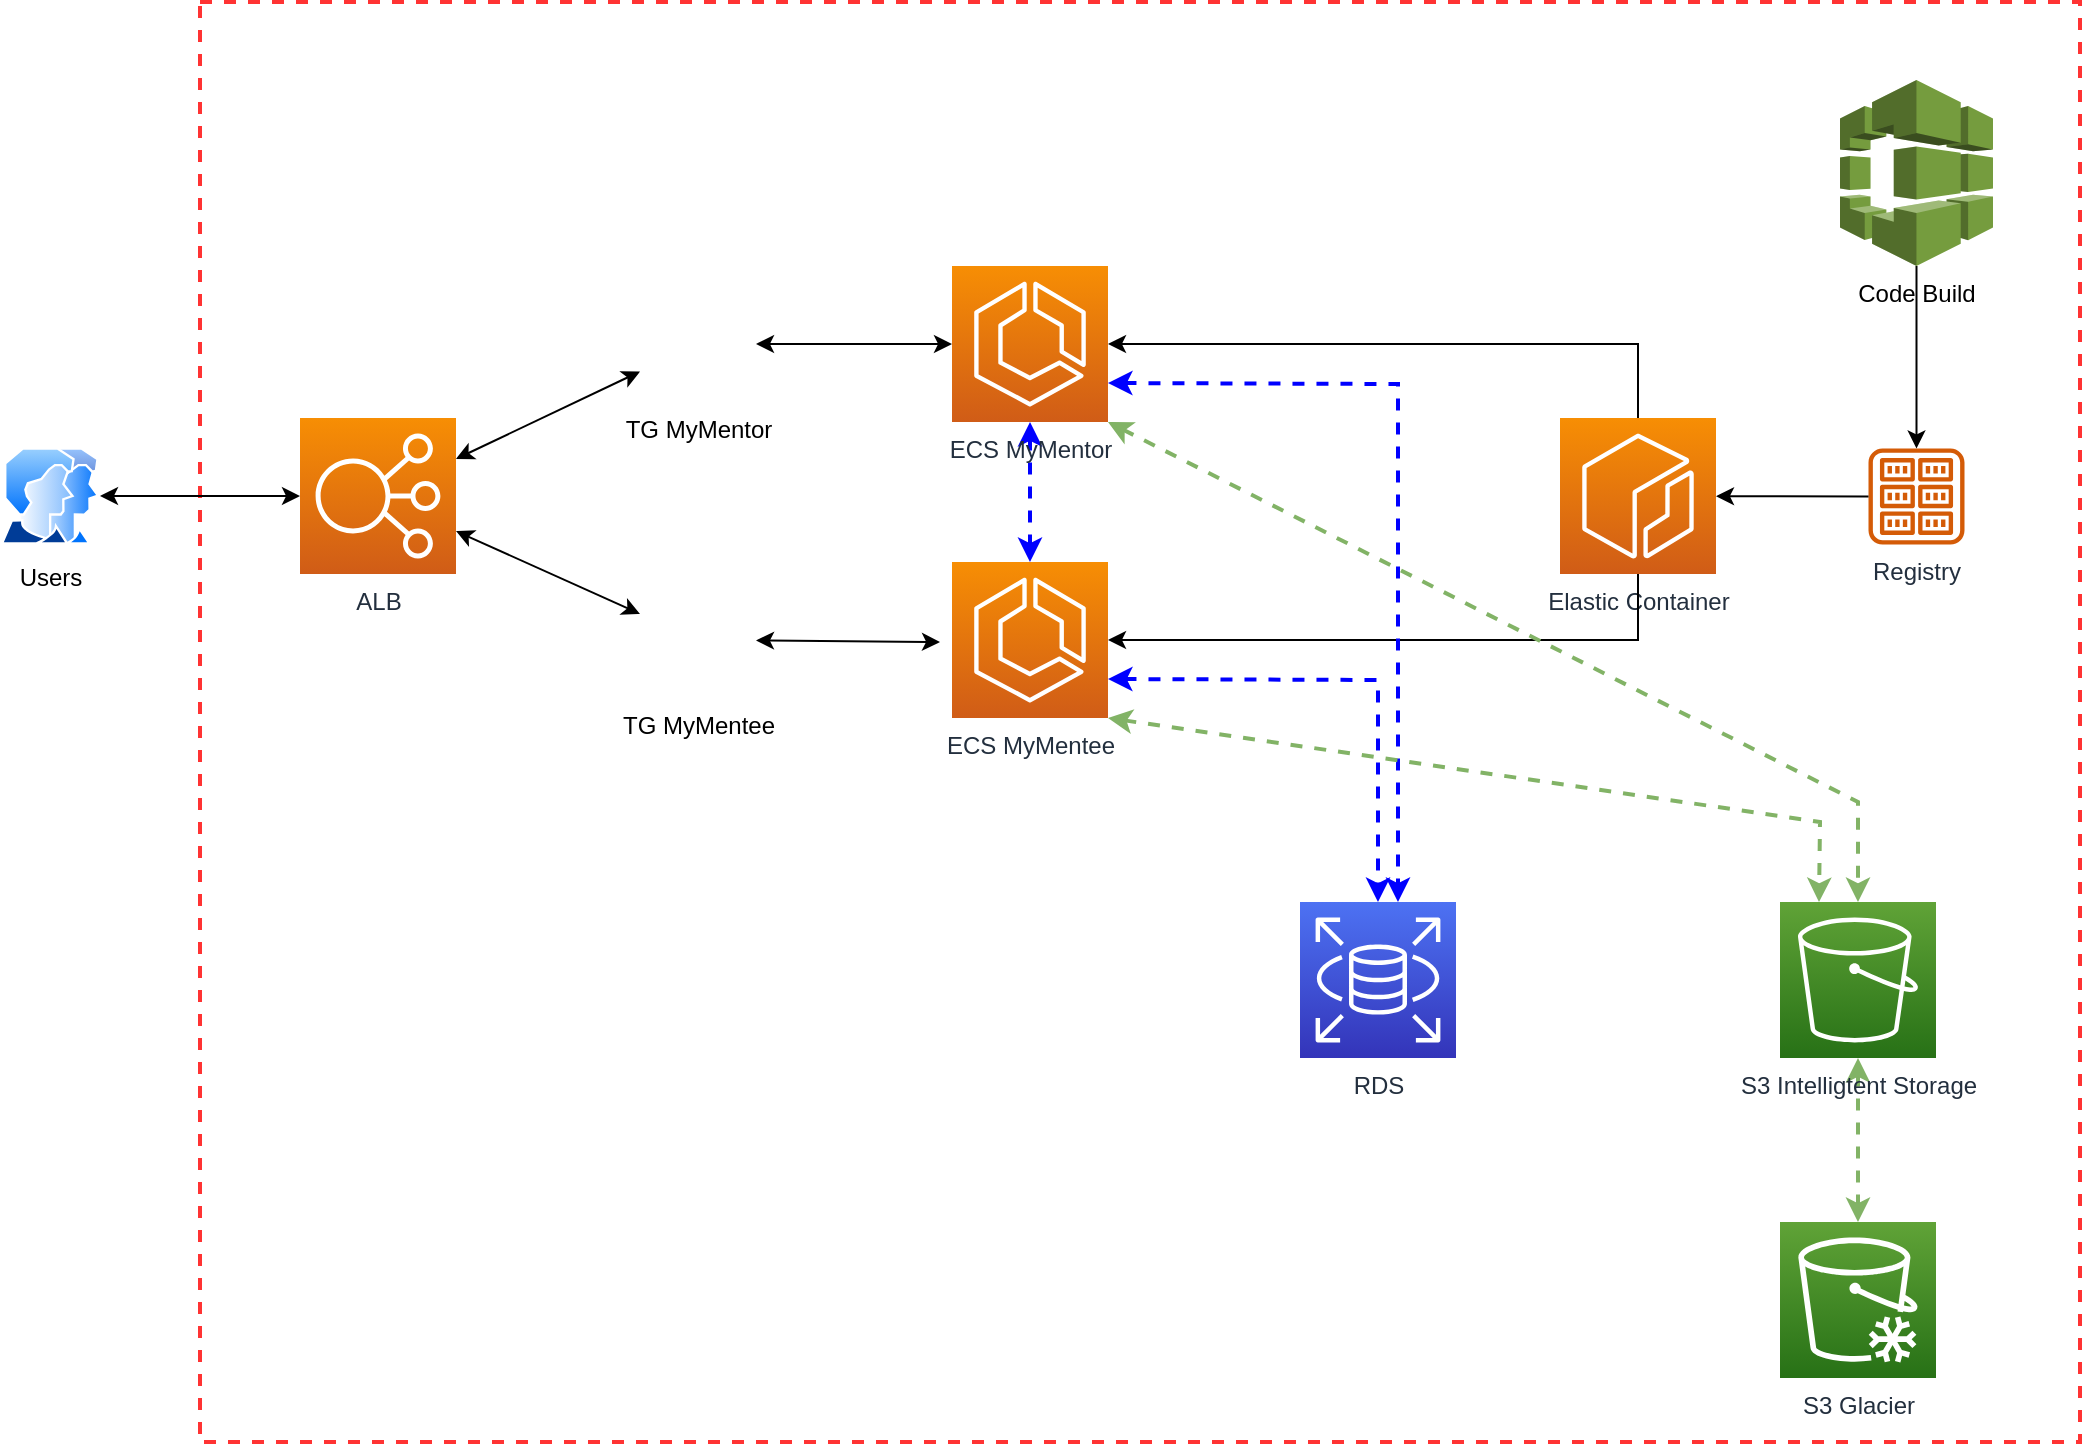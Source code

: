 <mxfile version="16.1.0" type="device"><diagram id="Ht1M8jgEwFfnCIfOTk4-" name="Page-1"><mxGraphModel dx="1384" dy="715" grid="1" gridSize="10" guides="1" tooltips="1" connect="1" arrows="1" fold="1" page="1" pageScale="1" pageWidth="1169" pageHeight="827" math="0" shadow="0"><root><mxCell id="0"/><mxCell id="1" parent="0"/><mxCell id="7U3oCb1K3WaN6vHThKJk-41" value="" style="rounded=0;whiteSpace=wrap;html=1;strokeColor=#FF3333;dashed=1;strokeWidth=2;" vertex="1" parent="1"><mxGeometry x="180" y="60" width="940" height="720" as="geometry"/></mxCell><mxCell id="7U3oCb1K3WaN6vHThKJk-6" value="&lt;div&gt;RDS&lt;/div&gt;" style="sketch=0;points=[[0,0,0],[0.25,0,0],[0.5,0,0],[0.75,0,0],[1,0,0],[0,1,0],[0.25,1,0],[0.5,1,0],[0.75,1,0],[1,1,0],[0,0.25,0],[0,0.5,0],[0,0.75,0],[1,0.25,0],[1,0.5,0],[1,0.75,0]];outlineConnect=0;fontColor=#232F3E;gradientColor=#4D72F3;gradientDirection=north;fillColor=#3334B9;strokeColor=#ffffff;dashed=0;verticalLabelPosition=bottom;verticalAlign=top;align=center;html=1;fontSize=12;fontStyle=0;aspect=fixed;shape=mxgraph.aws4.resourceIcon;resIcon=mxgraph.aws4.rds;" vertex="1" parent="1"><mxGeometry x="730" y="510" width="78" height="78" as="geometry"/></mxCell><mxCell id="7U3oCb1K3WaN6vHThKJk-8" value="ALB" style="sketch=0;points=[[0,0,0],[0.25,0,0],[0.5,0,0],[0.75,0,0],[1,0,0],[0,1,0],[0.25,1,0],[0.5,1,0],[0.75,1,0],[1,1,0],[0,0.25,0],[0,0.5,0],[0,0.75,0],[1,0.25,0],[1,0.5,0],[1,0.75,0]];outlineConnect=0;fontColor=#232F3E;gradientColor=#F78E04;gradientDirection=north;fillColor=#D05C17;strokeColor=#ffffff;dashed=0;verticalLabelPosition=bottom;verticalAlign=top;align=center;html=1;fontSize=12;fontStyle=0;aspect=fixed;shape=mxgraph.aws4.resourceIcon;resIcon=mxgraph.aws4.elastic_load_balancing;" vertex="1" parent="1"><mxGeometry x="230" y="268" width="78" height="78" as="geometry"/></mxCell><mxCell id="7U3oCb1K3WaN6vHThKJk-40" value="" style="edgeStyle=elbowEdgeStyle;rounded=0;orthogonalLoop=1;jettySize=auto;html=1;dashed=1;startArrow=classic;startFill=1;strokeColor=#0000FF;strokeWidth=2;" edge="1" parent="1" source="7U3oCb1K3WaN6vHThKJk-12" target="7U3oCb1K3WaN6vHThKJk-19"><mxGeometry relative="1" as="geometry"/></mxCell><mxCell id="7U3oCb1K3WaN6vHThKJk-12" value="ECS MyMentor" style="sketch=0;points=[[0,0,0],[0.25,0,0],[0.5,0,0],[0.75,0,0],[1,0,0],[0,1,0],[0.25,1,0],[0.5,1,0],[0.75,1,0],[1,1,0],[0,0.25,0],[0,0.5,0],[0,0.75,0],[1,0.25,0],[1,0.5,0],[1,0.75,0]];outlineConnect=0;fontColor=#232F3E;gradientColor=#F78E04;gradientDirection=north;fillColor=#D05C17;strokeColor=#ffffff;dashed=0;verticalLabelPosition=bottom;verticalAlign=top;align=center;html=1;fontSize=12;fontStyle=0;aspect=fixed;shape=mxgraph.aws4.resourceIcon;resIcon=mxgraph.aws4.ecs;" vertex="1" parent="1"><mxGeometry x="556" y="192" width="78" height="78" as="geometry"/></mxCell><mxCell id="7U3oCb1K3WaN6vHThKJk-13" value="Elastic Container" style="sketch=0;points=[[0,0,0],[0.25,0,0],[0.5,0,0],[0.75,0,0],[1,0,0],[0,1,0],[0.25,1,0],[0.5,1,0],[0.75,1,0],[1,1,0],[0,0.25,0],[0,0.5,0],[0,0.75,0],[1,0.25,0],[1,0.5,0],[1,0.75,0]];outlineConnect=0;fontColor=#232F3E;gradientColor=#F78E04;gradientDirection=north;fillColor=#D05C17;strokeColor=#ffffff;dashed=0;verticalLabelPosition=bottom;verticalAlign=top;align=center;html=1;fontSize=12;fontStyle=0;aspect=fixed;shape=mxgraph.aws4.resourceIcon;resIcon=mxgraph.aws4.ecr;" vertex="1" parent="1"><mxGeometry x="860" y="268" width="78" height="78" as="geometry"/></mxCell><mxCell id="7U3oCb1K3WaN6vHThKJk-14" value="Registry" style="sketch=0;outlineConnect=0;fontColor=#232F3E;gradientColor=none;fillColor=#D45B07;strokeColor=none;dashed=0;verticalLabelPosition=bottom;verticalAlign=top;align=center;html=1;fontSize=12;fontStyle=0;aspect=fixed;pointerEvents=1;shape=mxgraph.aws4.registry;" vertex="1" parent="1"><mxGeometry x="1014.25" y="283.25" width="48" height="48" as="geometry"/></mxCell><mxCell id="7U3oCb1K3WaN6vHThKJk-15" value="Code Build" style="outlineConnect=0;dashed=0;verticalLabelPosition=bottom;verticalAlign=top;align=center;html=1;shape=mxgraph.aws3.codebuild;fillColor=#759C3E;gradientColor=none;" vertex="1" parent="1"><mxGeometry x="1000" y="99" width="76.5" height="93" as="geometry"/></mxCell><mxCell id="7U3oCb1K3WaN6vHThKJk-46" style="edgeStyle=elbowEdgeStyle;rounded=0;orthogonalLoop=1;jettySize=auto;html=1;dashed=1;startArrow=classic;startFill=1;strokeColor=#82b366;strokeWidth=2;entryX=0.5;entryY=0;entryDx=0;entryDy=0;entryPerimeter=0;fillColor=#d5e8d4;" edge="1" parent="1" source="7U3oCb1K3WaN6vHThKJk-16" target="7U3oCb1K3WaN6vHThKJk-44"><mxGeometry relative="1" as="geometry"><mxPoint x="1009" y="660" as="targetPoint"/></mxGeometry></mxCell><mxCell id="7U3oCb1K3WaN6vHThKJk-16" value="S3 Intelligtent Storage" style="sketch=0;points=[[0,0,0],[0.25,0,0],[0.5,0,0],[0.75,0,0],[1,0,0],[0,1,0],[0.25,1,0],[0.5,1,0],[0.75,1,0],[1,1,0],[0,0.25,0],[0,0.5,0],[0,0.75,0],[1,0.25,0],[1,0.5,0],[1,0.75,0]];outlineConnect=0;fontColor=#232F3E;gradientColor=#60A337;gradientDirection=north;fillColor=#277116;strokeColor=#ffffff;dashed=0;verticalLabelPosition=bottom;verticalAlign=top;align=center;html=1;fontSize=12;fontStyle=0;aspect=fixed;shape=mxgraph.aws4.resourceIcon;resIcon=mxgraph.aws4.s3;" vertex="1" parent="1"><mxGeometry x="970" y="510" width="78" height="78" as="geometry"/></mxCell><mxCell id="7U3oCb1K3WaN6vHThKJk-17" value="Users" style="aspect=fixed;perimeter=ellipsePerimeter;html=1;align=center;shadow=0;dashed=0;spacingTop=3;image;image=img/lib/active_directory/user_accounts.svg;" vertex="1" parent="1"><mxGeometry x="80" y="282.75" width="50" height="48.5" as="geometry"/></mxCell><mxCell id="7U3oCb1K3WaN6vHThKJk-18" value="" style="endArrow=classic;startArrow=classic;html=1;rounded=0;" edge="1" parent="1" source="7U3oCb1K3WaN6vHThKJk-17" target="7U3oCb1K3WaN6vHThKJk-8"><mxGeometry width="50" height="50" relative="1" as="geometry"><mxPoint x="500" y="350" as="sourcePoint"/><mxPoint x="550" y="300" as="targetPoint"/></mxGeometry></mxCell><mxCell id="7U3oCb1K3WaN6vHThKJk-19" value="ECS MyMentee" style="sketch=0;points=[[0,0,0],[0.25,0,0],[0.5,0,0],[0.75,0,0],[1,0,0],[0,1,0],[0.25,1,0],[0.5,1,0],[0.75,1,0],[1,1,0],[0,0.25,0],[0,0.5,0],[0,0.75,0],[1,0.25,0],[1,0.5,0],[1,0.75,0]];outlineConnect=0;fontColor=#232F3E;gradientColor=#F78E04;gradientDirection=north;fillColor=#D05C17;strokeColor=#ffffff;dashed=0;verticalLabelPosition=bottom;verticalAlign=top;align=center;html=1;fontSize=12;fontStyle=0;aspect=fixed;shape=mxgraph.aws4.resourceIcon;resIcon=mxgraph.aws4.ecs;" vertex="1" parent="1"><mxGeometry x="556" y="340" width="78" height="78" as="geometry"/></mxCell><mxCell id="7U3oCb1K3WaN6vHThKJk-20" value="TG MyMentee" style="shape=image;html=1;verticalAlign=top;verticalLabelPosition=bottom;labelBackgroundColor=#ffffff;imageAspect=0;aspect=fixed;image=https://cdn1.iconfinder.com/data/icons/unicons-line-vol-3/24/focus-target-128.png" vertex="1" parent="1"><mxGeometry x="400" y="350" width="58" height="58" as="geometry"/></mxCell><mxCell id="7U3oCb1K3WaN6vHThKJk-21" value="TG MyMentor" style="shape=image;html=1;verticalAlign=top;verticalLabelPosition=bottom;labelBackgroundColor=#ffffff;imageAspect=0;aspect=fixed;image=https://cdn1.iconfinder.com/data/icons/unicons-line-vol-3/24/focus-target-128.png" vertex="1" parent="1"><mxGeometry x="400" y="202" width="58" height="58" as="geometry"/></mxCell><mxCell id="7U3oCb1K3WaN6vHThKJk-22" value="" style="endArrow=classic;html=1;rounded=0;" edge="1" parent="1" source="7U3oCb1K3WaN6vHThKJk-15" target="7U3oCb1K3WaN6vHThKJk-14"><mxGeometry width="50" height="50" relative="1" as="geometry"><mxPoint x="500" y="350" as="sourcePoint"/><mxPoint x="550" y="300" as="targetPoint"/></mxGeometry></mxCell><mxCell id="7U3oCb1K3WaN6vHThKJk-23" value="" style="endArrow=classic;html=1;rounded=0;" edge="1" parent="1" source="7U3oCb1K3WaN6vHThKJk-14" target="7U3oCb1K3WaN6vHThKJk-13"><mxGeometry width="50" height="50" relative="1" as="geometry"><mxPoint x="500" y="350" as="sourcePoint"/><mxPoint x="550" y="300" as="targetPoint"/></mxGeometry></mxCell><mxCell id="7U3oCb1K3WaN6vHThKJk-24" value="" style="endArrow=classic;html=1;rounded=0;" edge="1" parent="1" source="7U3oCb1K3WaN6vHThKJk-13" target="7U3oCb1K3WaN6vHThKJk-12"><mxGeometry width="50" height="50" relative="1" as="geometry"><mxPoint x="500" y="350" as="sourcePoint"/><mxPoint x="550" y="300" as="targetPoint"/><Array as="points"><mxPoint x="899" y="231"/></Array></mxGeometry></mxCell><mxCell id="7U3oCb1K3WaN6vHThKJk-25" value="" style="endArrow=classic;html=1;rounded=0;entryX=1;entryY=0.5;entryDx=0;entryDy=0;entryPerimeter=0;" edge="1" parent="1" source="7U3oCb1K3WaN6vHThKJk-13" target="7U3oCb1K3WaN6vHThKJk-19"><mxGeometry width="50" height="50" relative="1" as="geometry"><mxPoint x="500" y="350" as="sourcePoint"/><mxPoint x="550" y="300" as="targetPoint"/><Array as="points"><mxPoint x="899" y="379"/></Array></mxGeometry></mxCell><mxCell id="7U3oCb1K3WaN6vHThKJk-26" value="" style="endArrow=classic;startArrow=classic;html=1;rounded=0;" edge="1" parent="1" source="7U3oCb1K3WaN6vHThKJk-20"><mxGeometry width="50" height="50" relative="1" as="geometry"><mxPoint x="500" y="430" as="sourcePoint"/><mxPoint x="550" y="380" as="targetPoint"/></mxGeometry></mxCell><mxCell id="7U3oCb1K3WaN6vHThKJk-27" value="" style="endArrow=classic;startArrow=classic;html=1;rounded=0;entryX=0;entryY=0.5;entryDx=0;entryDy=0;entryPerimeter=0;" edge="1" parent="1" source="7U3oCb1K3WaN6vHThKJk-21" target="7U3oCb1K3WaN6vHThKJk-12"><mxGeometry width="50" height="50" relative="1" as="geometry"><mxPoint x="500" y="430" as="sourcePoint"/><mxPoint x="550" y="380" as="targetPoint"/></mxGeometry></mxCell><mxCell id="7U3oCb1K3WaN6vHThKJk-28" value="" style="endArrow=classic;startArrow=classic;html=1;rounded=0;" edge="1" parent="1" source="7U3oCb1K3WaN6vHThKJk-8" target="7U3oCb1K3WaN6vHThKJk-20"><mxGeometry width="50" height="50" relative="1" as="geometry"><mxPoint x="500" y="430" as="sourcePoint"/><mxPoint x="550" y="380" as="targetPoint"/></mxGeometry></mxCell><mxCell id="7U3oCb1K3WaN6vHThKJk-29" value="" style="endArrow=classic;startArrow=classic;html=1;rounded=0;" edge="1" parent="1" source="7U3oCb1K3WaN6vHThKJk-8" target="7U3oCb1K3WaN6vHThKJk-21"><mxGeometry width="50" height="50" relative="1" as="geometry"><mxPoint x="500" y="430" as="sourcePoint"/><mxPoint x="550" y="380" as="targetPoint"/></mxGeometry></mxCell><mxCell id="7U3oCb1K3WaN6vHThKJk-36" value="" style="endArrow=classic;startArrow=classic;html=1;rounded=0;dashed=1;exitX=1;exitY=0.75;exitDx=0;exitDy=0;exitPerimeter=0;strokeWidth=2;strokeColor=#0000FF;" edge="1" parent="1" source="7U3oCb1K3WaN6vHThKJk-19" target="7U3oCb1K3WaN6vHThKJk-6"><mxGeometry width="50" height="50" relative="1" as="geometry"><mxPoint x="500" y="380" as="sourcePoint"/><mxPoint x="550" y="330" as="targetPoint"/><Array as="points"><mxPoint x="769" y="399"/></Array></mxGeometry></mxCell><mxCell id="7U3oCb1K3WaN6vHThKJk-37" value="" style="endArrow=classic;startArrow=classic;html=1;rounded=0;dashed=1;exitX=1;exitY=0.75;exitDx=0;exitDy=0;exitPerimeter=0;strokeWidth=2;strokeColor=#0000FF;" edge="1" parent="1" source="7U3oCb1K3WaN6vHThKJk-12"><mxGeometry width="50" height="50" relative="1" as="geometry"><mxPoint x="644" y="408.5" as="sourcePoint"/><mxPoint x="779" y="510" as="targetPoint"/><Array as="points"><mxPoint x="779" y="251"/></Array></mxGeometry></mxCell><mxCell id="7U3oCb1K3WaN6vHThKJk-38" value="" style="endArrow=classic;startArrow=classic;html=1;rounded=0;dashed=1;exitX=1;exitY=1;exitDx=0;exitDy=0;exitPerimeter=0;entryX=0.5;entryY=0;entryDx=0;entryDy=0;entryPerimeter=0;fillColor=#d5e8d4;strokeColor=#82b366;strokeWidth=2;" edge="1" parent="1" source="7U3oCb1K3WaN6vHThKJk-12" target="7U3oCb1K3WaN6vHThKJk-16"><mxGeometry width="50" height="50" relative="1" as="geometry"><mxPoint x="644" y="260.5" as="sourcePoint"/><mxPoint x="789" y="570" as="targetPoint"/><Array as="points"><mxPoint x="1009" y="460"/></Array></mxGeometry></mxCell><mxCell id="7U3oCb1K3WaN6vHThKJk-39" value="" style="endArrow=classic;startArrow=classic;html=1;rounded=0;dashed=1;exitX=1;exitY=1;exitDx=0;exitDy=0;exitPerimeter=0;entryX=0.25;entryY=0;entryDx=0;entryDy=0;entryPerimeter=0;fillColor=#d5e8d4;strokeColor=#82b366;strokeWidth=2;" edge="1" parent="1" source="7U3oCb1K3WaN6vHThKJk-19" target="7U3oCb1K3WaN6vHThKJk-16"><mxGeometry width="50" height="50" relative="1" as="geometry"><mxPoint x="644" y="280" as="sourcePoint"/><mxPoint x="1019" y="570" as="targetPoint"/><Array as="points"><mxPoint x="990" y="470"/></Array></mxGeometry></mxCell><mxCell id="7U3oCb1K3WaN6vHThKJk-44" value="S3 Glacier" style="sketch=0;points=[[0,0,0],[0.25,0,0],[0.5,0,0],[0.75,0,0],[1,0,0],[0,1,0],[0.25,1,0],[0.5,1,0],[0.75,1,0],[1,1,0],[0,0.25,0],[0,0.5,0],[0,0.75,0],[1,0.25,0],[1,0.5,0],[1,0.75,0]];outlineConnect=0;fontColor=#232F3E;gradientColor=#60A337;gradientDirection=north;fillColor=#277116;strokeColor=#ffffff;dashed=0;verticalLabelPosition=bottom;verticalAlign=top;align=center;html=1;fontSize=12;fontStyle=0;aspect=fixed;shape=mxgraph.aws4.resourceIcon;resIcon=mxgraph.aws4.glacier;" vertex="1" parent="1"><mxGeometry x="970" y="670" width="78" height="78" as="geometry"/></mxCell></root></mxGraphModel></diagram></mxfile>